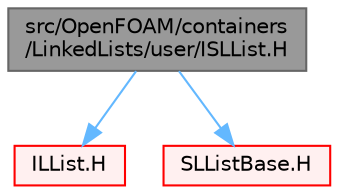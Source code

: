 digraph "src/OpenFOAM/containers/LinkedLists/user/ISLList.H"
{
 // LATEX_PDF_SIZE
  bgcolor="transparent";
  edge [fontname=Helvetica,fontsize=10,labelfontname=Helvetica,labelfontsize=10];
  node [fontname=Helvetica,fontsize=10,shape=box,height=0.2,width=0.4];
  Node1 [id="Node000001",label="src/OpenFOAM/containers\l/LinkedLists/user/ISLList.H",height=0.2,width=0.4,color="gray40", fillcolor="grey60", style="filled", fontcolor="black",tooltip="Intrusive singly-linked list."];
  Node1 -> Node2 [id="edge1_Node000001_Node000002",color="steelblue1",style="solid",tooltip=" "];
  Node2 [id="Node000002",label="ILList.H",height=0.2,width=0.4,color="red", fillcolor="#FFF0F0", style="filled",URL="$ILList_8H.html",tooltip=" "];
  Node1 -> Node39 [id="edge2_Node000001_Node000039",color="steelblue1",style="solid",tooltip=" "];
  Node39 [id="Node000039",label="SLListBase.H",height=0.2,width=0.4,color="red", fillcolor="#FFF0F0", style="filled",URL="$SLListBase_8H.html",tooltip=" "];
}
